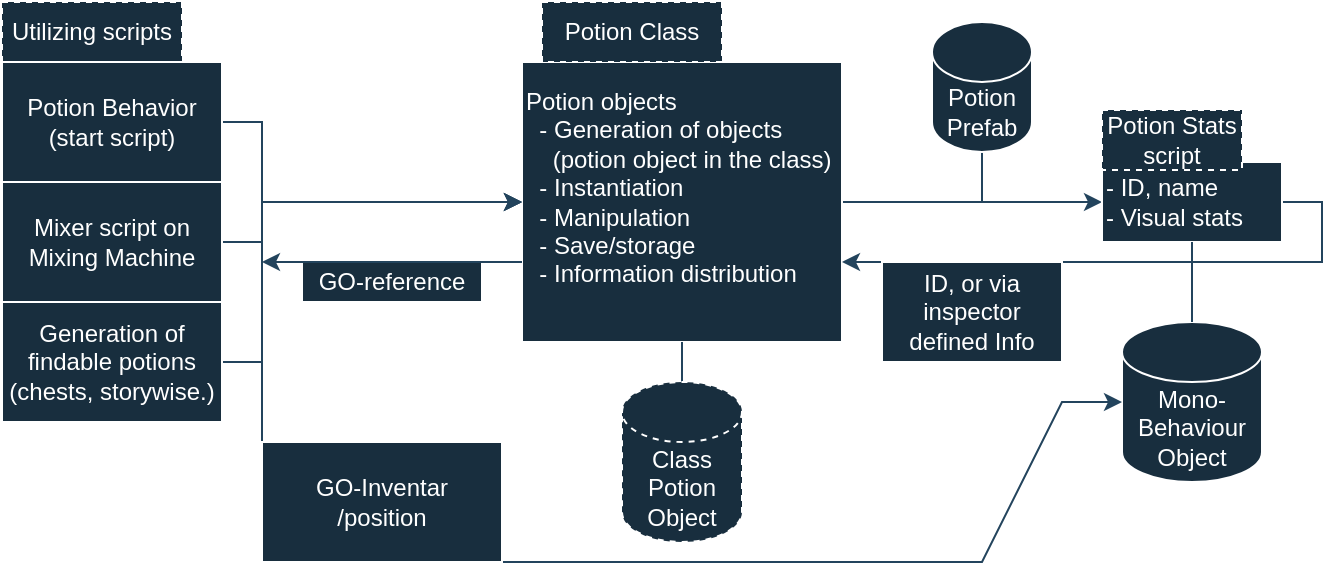 <mxfile version="21.2.9" type="github">
  <diagram name="Seite-1" id="r9SchGLrDLa7gwqFR3Kt">
    <mxGraphModel dx="1434" dy="754" grid="1" gridSize="10" guides="1" tooltips="1" connect="1" arrows="1" fold="1" page="1" pageScale="1" pageWidth="827" pageHeight="1169" math="0" shadow="0">
      <root>
        <mxCell id="0" />
        <mxCell id="1" parent="0" />
        <mxCell id="gq9Lb8jiTcREuKkAHGY3-15" style="edgeStyle=orthogonalEdgeStyle;rounded=0;orthogonalLoop=1;jettySize=auto;html=1;exitX=1;exitY=0.5;exitDx=0;exitDy=0;entryX=0;entryY=0.5;entryDx=0;entryDy=0;labelBackgroundColor=none;strokeColor=#23445D;fontColor=default;" parent="1" source="gq9Lb8jiTcREuKkAHGY3-1" target="gq9Lb8jiTcREuKkAHGY3-11" edge="1">
          <mxGeometry relative="1" as="geometry" />
        </mxCell>
        <mxCell id="gq9Lb8jiTcREuKkAHGY3-1" value="&lt;div align=&quot;left&quot;&gt;Potion objects&lt;/div&gt;&lt;div align=&quot;left&quot;&gt;&amp;nbsp; - Generation of objects&lt;/div&gt;&lt;div align=&quot;left&quot;&gt;&amp;nbsp;&amp;nbsp;&amp;nbsp; (potion object in the class)&lt;/div&gt;&lt;div align=&quot;left&quot;&gt;&amp;nbsp; - Instantiation&lt;br&gt;&lt;/div&gt;&lt;div align=&quot;left&quot;&gt;&amp;nbsp; - Manipulation&lt;/div&gt;&lt;div align=&quot;left&quot;&gt;&amp;nbsp; - Save/storage&lt;/div&gt;&lt;div align=&quot;left&quot;&gt;&amp;nbsp; - Information distribution&lt;br&gt;&lt;/div&gt;&lt;div align=&quot;left&quot;&gt;&lt;br&gt;&lt;/div&gt;" style="whiteSpace=wrap;html=1;align=left;labelBackgroundColor=none;fillColor=#182E3E;strokeColor=#FFFFFF;fontColor=#FFFFFF;" parent="1" vertex="1">
          <mxGeometry x="290" y="230" width="160" height="140" as="geometry" />
        </mxCell>
        <mxCell id="gq9Lb8jiTcREuKkAHGY3-2" value="Potion Class" style="rounded=0;whiteSpace=wrap;html=1;strokeColor=#FFFFFF;dashed=1;labelBackgroundColor=none;fillColor=#182E3E;fontColor=#FFFFFF;" parent="1" vertex="1">
          <mxGeometry x="300" y="200" width="90" height="30" as="geometry" />
        </mxCell>
        <mxCell id="gq9Lb8jiTcREuKkAHGY3-3" value="Utilizing scripts" style="rounded=0;whiteSpace=wrap;html=1;dashed=1;labelBackgroundColor=none;fillColor=#182E3E;strokeColor=#FFFFFF;fontColor=#FFFFFF;" parent="1" vertex="1">
          <mxGeometry x="30" y="200" width="90" height="30" as="geometry" />
        </mxCell>
        <mxCell id="gq9Lb8jiTcREuKkAHGY3-5" style="edgeStyle=orthogonalEdgeStyle;rounded=0;orthogonalLoop=1;jettySize=auto;html=1;exitX=1;exitY=0.5;exitDx=0;exitDy=0;labelBackgroundColor=none;strokeColor=#23445D;fontColor=default;" parent="1" source="gq9Lb8jiTcREuKkAHGY3-4" target="gq9Lb8jiTcREuKkAHGY3-1" edge="1">
          <mxGeometry relative="1" as="geometry">
            <Array as="points">
              <mxPoint x="160" y="260" />
              <mxPoint x="160" y="300" />
            </Array>
          </mxGeometry>
        </mxCell>
        <mxCell id="gq9Lb8jiTcREuKkAHGY3-4" value="&lt;div&gt;Potion Behavior&lt;/div&gt;&lt;div&gt;(start script)&lt;br&gt;&lt;/div&gt;" style="whiteSpace=wrap;html=1;labelBackgroundColor=none;fillColor=#182E3E;strokeColor=#FFFFFF;fontColor=#FFFFFF;" parent="1" vertex="1">
          <mxGeometry x="30" y="230" width="110" height="60" as="geometry" />
        </mxCell>
        <mxCell id="gq9Lb8jiTcREuKkAHGY3-7" style="edgeStyle=orthogonalEdgeStyle;rounded=0;orthogonalLoop=1;jettySize=auto;html=1;exitX=1;exitY=0.5;exitDx=0;exitDy=0;entryX=0;entryY=0.5;entryDx=0;entryDy=0;labelBackgroundColor=none;strokeColor=#23445D;fontColor=default;" parent="1" source="gq9Lb8jiTcREuKkAHGY3-6" target="gq9Lb8jiTcREuKkAHGY3-1" edge="1">
          <mxGeometry relative="1" as="geometry">
            <Array as="points">
              <mxPoint x="160" y="320" />
              <mxPoint x="160" y="300" />
            </Array>
          </mxGeometry>
        </mxCell>
        <mxCell id="gq9Lb8jiTcREuKkAHGY3-6" value="&lt;div&gt;Mixer script on &lt;br&gt;&lt;/div&gt;&lt;div&gt;Mixing Machine&lt;br&gt;&lt;/div&gt;" style="whiteSpace=wrap;html=1;labelBackgroundColor=none;fillColor=#182E3E;strokeColor=#FFFFFF;fontColor=#FFFFFF;" parent="1" vertex="1">
          <mxGeometry x="30" y="290" width="110" height="60" as="geometry" />
        </mxCell>
        <mxCell id="gq9Lb8jiTcREuKkAHGY3-25" style="edgeStyle=orthogonalEdgeStyle;rounded=0;orthogonalLoop=1;jettySize=auto;html=1;entryX=1;entryY=0.714;entryDx=0;entryDy=0;entryPerimeter=0;labelBackgroundColor=none;strokeColor=#23445D;fontColor=default;" parent="1" source="gq9Lb8jiTcREuKkAHGY3-11" target="gq9Lb8jiTcREuKkAHGY3-1" edge="1">
          <mxGeometry relative="1" as="geometry">
            <mxPoint x="470" y="330" as="targetPoint" />
            <Array as="points">
              <mxPoint x="690" y="300" />
              <mxPoint x="690" y="330" />
            </Array>
          </mxGeometry>
        </mxCell>
        <mxCell id="gq9Lb8jiTcREuKkAHGY3-11" value="&lt;div align=&quot;left&quot;&gt;- ID, name&lt;br&gt;&lt;/div&gt;&lt;div align=&quot;left&quot;&gt;- Visual stats&lt;/div&gt;" style="whiteSpace=wrap;html=1;align=left;labelBackgroundColor=none;fillColor=#182E3E;strokeColor=#FFFFFF;fontColor=#FFFFFF;" parent="1" vertex="1">
          <mxGeometry x="580" y="280" width="90" height="40" as="geometry" />
        </mxCell>
        <mxCell id="gq9Lb8jiTcREuKkAHGY3-12" value="Potion Stats script" style="rounded=0;whiteSpace=wrap;html=1;strokeColor=#FFFFFF;dashed=1;labelBackgroundColor=none;fillColor=#182E3E;fontColor=#FFFFFF;" parent="1" vertex="1">
          <mxGeometry x="580" y="254" width="70" height="30" as="geometry" />
        </mxCell>
        <mxCell id="gq9Lb8jiTcREuKkAHGY3-19" value="" style="endArrow=none;html=1;rounded=0;labelBackgroundColor=none;strokeColor=#23445D;fontColor=default;" parent="1" target="gq9Lb8jiTcREuKkAHGY3-21" edge="1">
          <mxGeometry width="50" height="50" relative="1" as="geometry">
            <mxPoint x="520" y="300" as="sourcePoint" />
            <mxPoint x="510" y="253" as="targetPoint" />
          </mxGeometry>
        </mxCell>
        <mxCell id="gq9Lb8jiTcREuKkAHGY3-22" style="rounded=0;orthogonalLoop=1;jettySize=auto;html=1;exitX=0.5;exitY=0;exitDx=0;exitDy=0;exitPerimeter=0;endArrow=none;endFill=0;labelBackgroundColor=none;strokeColor=#23445D;fontColor=default;" parent="1" source="gq9Lb8jiTcREuKkAHGY3-20" target="gq9Lb8jiTcREuKkAHGY3-1" edge="1">
          <mxGeometry relative="1" as="geometry" />
        </mxCell>
        <mxCell id="gq9Lb8jiTcREuKkAHGY3-20" value="&lt;div&gt;&lt;br&gt;&lt;/div&gt;&lt;div&gt;Class&lt;/div&gt;&lt;div&gt;Potion&lt;/div&gt;&lt;div&gt;Object&lt;br&gt;&lt;/div&gt;&lt;div&gt;&lt;br&gt;&lt;/div&gt;" style="shape=cylinder3;whiteSpace=wrap;html=1;boundedLbl=1;backgroundOutline=1;size=15;fillColor=#182E3E;strokeColor=#FFFFFF;dashed=1;labelBackgroundColor=none;fontColor=#FFFFFF;" parent="1" vertex="1">
          <mxGeometry x="340" y="390" width="60" height="80" as="geometry" />
        </mxCell>
        <mxCell id="gq9Lb8jiTcREuKkAHGY3-21" value="&lt;div&gt;Potion&lt;/div&gt;&lt;div&gt;Prefab&lt;br&gt;&lt;/div&gt;" style="shape=cylinder3;whiteSpace=wrap;html=1;boundedLbl=1;backgroundOutline=1;size=15;fillColor=#182E3E;strokeColor=#FFFFFF;fontColor=#FFFFFF;labelBackgroundColor=none;" parent="1" vertex="1">
          <mxGeometry x="495" y="210" width="50" height="65" as="geometry" />
        </mxCell>
        <mxCell id="gq9Lb8jiTcREuKkAHGY3-23" value="&lt;div&gt;&lt;br&gt;&lt;/div&gt;&lt;div&gt;Mono-&lt;/div&gt;&lt;div&gt;Behaviour&lt;br&gt;&lt;/div&gt;&lt;div&gt;Object&lt;br&gt;&lt;/div&gt;&lt;div&gt;&lt;br&gt;&lt;/div&gt;" style="shape=cylinder3;whiteSpace=wrap;html=1;boundedLbl=1;backgroundOutline=1;size=15;fillColor=#182E3E;strokeColor=#FFFFFF;labelBackgroundColor=none;fontColor=#FFFFFF;" parent="1" vertex="1">
          <mxGeometry x="590" y="360" width="70" height="80" as="geometry" />
        </mxCell>
        <mxCell id="gq9Lb8jiTcREuKkAHGY3-24" style="rounded=0;orthogonalLoop=1;jettySize=auto;html=1;exitX=0.5;exitY=0;exitDx=0;exitDy=0;exitPerimeter=0;endArrow=none;endFill=0;labelBackgroundColor=none;strokeColor=#23445D;fontColor=default;" parent="1" source="gq9Lb8jiTcREuKkAHGY3-23" edge="1">
          <mxGeometry relative="1" as="geometry">
            <mxPoint x="625" y="320" as="targetPoint" />
          </mxGeometry>
        </mxCell>
        <mxCell id="gq9Lb8jiTcREuKkAHGY3-27" style="edgeStyle=orthogonalEdgeStyle;rounded=0;orthogonalLoop=1;jettySize=auto;html=1;exitX=1;exitY=0.5;exitDx=0;exitDy=0;entryX=0;entryY=0.5;entryDx=0;entryDy=0;labelBackgroundColor=none;strokeColor=#23445D;fontColor=default;" parent="1" source="gq9Lb8jiTcREuKkAHGY3-26" target="gq9Lb8jiTcREuKkAHGY3-1" edge="1">
          <mxGeometry relative="1" as="geometry">
            <Array as="points">
              <mxPoint x="160" y="380" />
              <mxPoint x="160" y="300" />
            </Array>
          </mxGeometry>
        </mxCell>
        <mxCell id="gq9Lb8jiTcREuKkAHGY3-26" value="&lt;div&gt;Generation of&lt;/div&gt;&lt;div&gt;findable potions&lt;/div&gt;&lt;div&gt;(chests, storywise.)&lt;br&gt;&lt;/div&gt;" style="whiteSpace=wrap;html=1;labelBackgroundColor=none;fillColor=#182E3E;strokeColor=#FFFFFF;fontColor=#FFFFFF;" parent="1" vertex="1">
          <mxGeometry x="30" y="350" width="110" height="60" as="geometry" />
        </mxCell>
        <mxCell id="YxIlyrTKugpb3OjWnS4E-4" value="GO-reference" style="rounded=0;whiteSpace=wrap;html=1;labelBackgroundColor=none;fillColor=#182E3E;strokeColor=#FFFFFF;fontColor=#FFFFFF;" parent="1" vertex="1">
          <mxGeometry x="180" y="330" width="90" height="20" as="geometry" />
        </mxCell>
        <mxCell id="YxIlyrTKugpb3OjWnS4E-6" value="ID, or via inspector defined Info" style="rounded=0;whiteSpace=wrap;html=1;labelBackgroundColor=none;fillColor=#182E3E;strokeColor=#FFFFFF;fontColor=#FFFFFF;" parent="1" vertex="1">
          <mxGeometry x="470" y="330" width="90" height="50" as="geometry" />
        </mxCell>
        <mxCell id="YxIlyrTKugpb3OjWnS4E-8" value="" style="endArrow=classic;html=1;rounded=0;exitX=0;exitY=0.714;exitDx=0;exitDy=0;exitPerimeter=0;labelBackgroundColor=none;strokeColor=#23445D;fontColor=default;" parent="1" source="gq9Lb8jiTcREuKkAHGY3-1" edge="1">
          <mxGeometry width="50" height="50" relative="1" as="geometry">
            <mxPoint x="200" y="370" as="sourcePoint" />
            <mxPoint x="160" y="330" as="targetPoint" />
          </mxGeometry>
        </mxCell>
        <mxCell id="YxIlyrTKugpb3OjWnS4E-9" value="" style="endArrow=classic;html=1;rounded=0;entryX=0;entryY=0.5;entryDx=0;entryDy=0;entryPerimeter=0;labelBackgroundColor=none;strokeColor=#23445D;fontColor=default;" parent="1" target="gq9Lb8jiTcREuKkAHGY3-23" edge="1">
          <mxGeometry width="50" height="50" relative="1" as="geometry">
            <mxPoint x="160" y="380" as="sourcePoint" />
            <mxPoint x="200" y="440" as="targetPoint" />
            <Array as="points">
              <mxPoint x="160" y="480" />
              <mxPoint x="520" y="480" />
              <mxPoint x="560" y="400" />
            </Array>
          </mxGeometry>
        </mxCell>
        <mxCell id="YxIlyrTKugpb3OjWnS4E-10" value="&lt;div&gt;GO-Inventar&lt;/div&gt;&lt;div&gt;/position&lt;br&gt;&lt;/div&gt;" style="rounded=0;whiteSpace=wrap;html=1;labelBackgroundColor=none;fillColor=#182E3E;strokeColor=#FFFFFF;fontColor=#FFFFFF;" parent="1" vertex="1">
          <mxGeometry x="160" y="420" width="120" height="60" as="geometry" />
        </mxCell>
      </root>
    </mxGraphModel>
  </diagram>
</mxfile>
